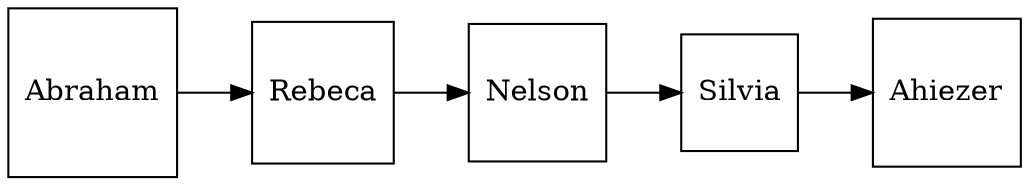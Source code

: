 digraph G {
 node [shape = square]; 
 graph [rankdir=LR];
Abraham -> Rebeca -> Nelson -> Silvia -> Ahiezer 
}
